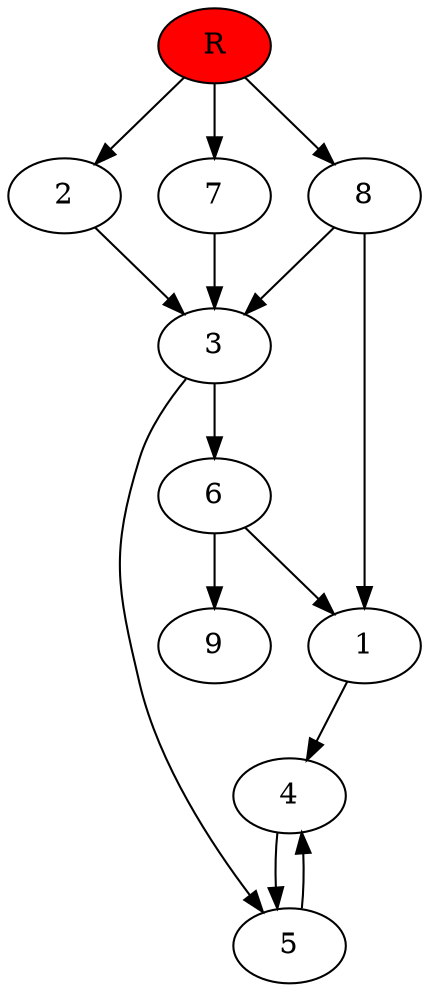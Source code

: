 digraph prb71939 {
	1
	2
	3
	4
	5
	6
	7
	8
	R [fillcolor="#ff0000" style=filled]
	1 -> 4
	2 -> 3
	3 -> 5
	3 -> 6
	4 -> 5
	5 -> 4
	6 -> 1
	6 -> 9
	7 -> 3
	8 -> 1
	8 -> 3
	R -> 2
	R -> 7
	R -> 8
}
